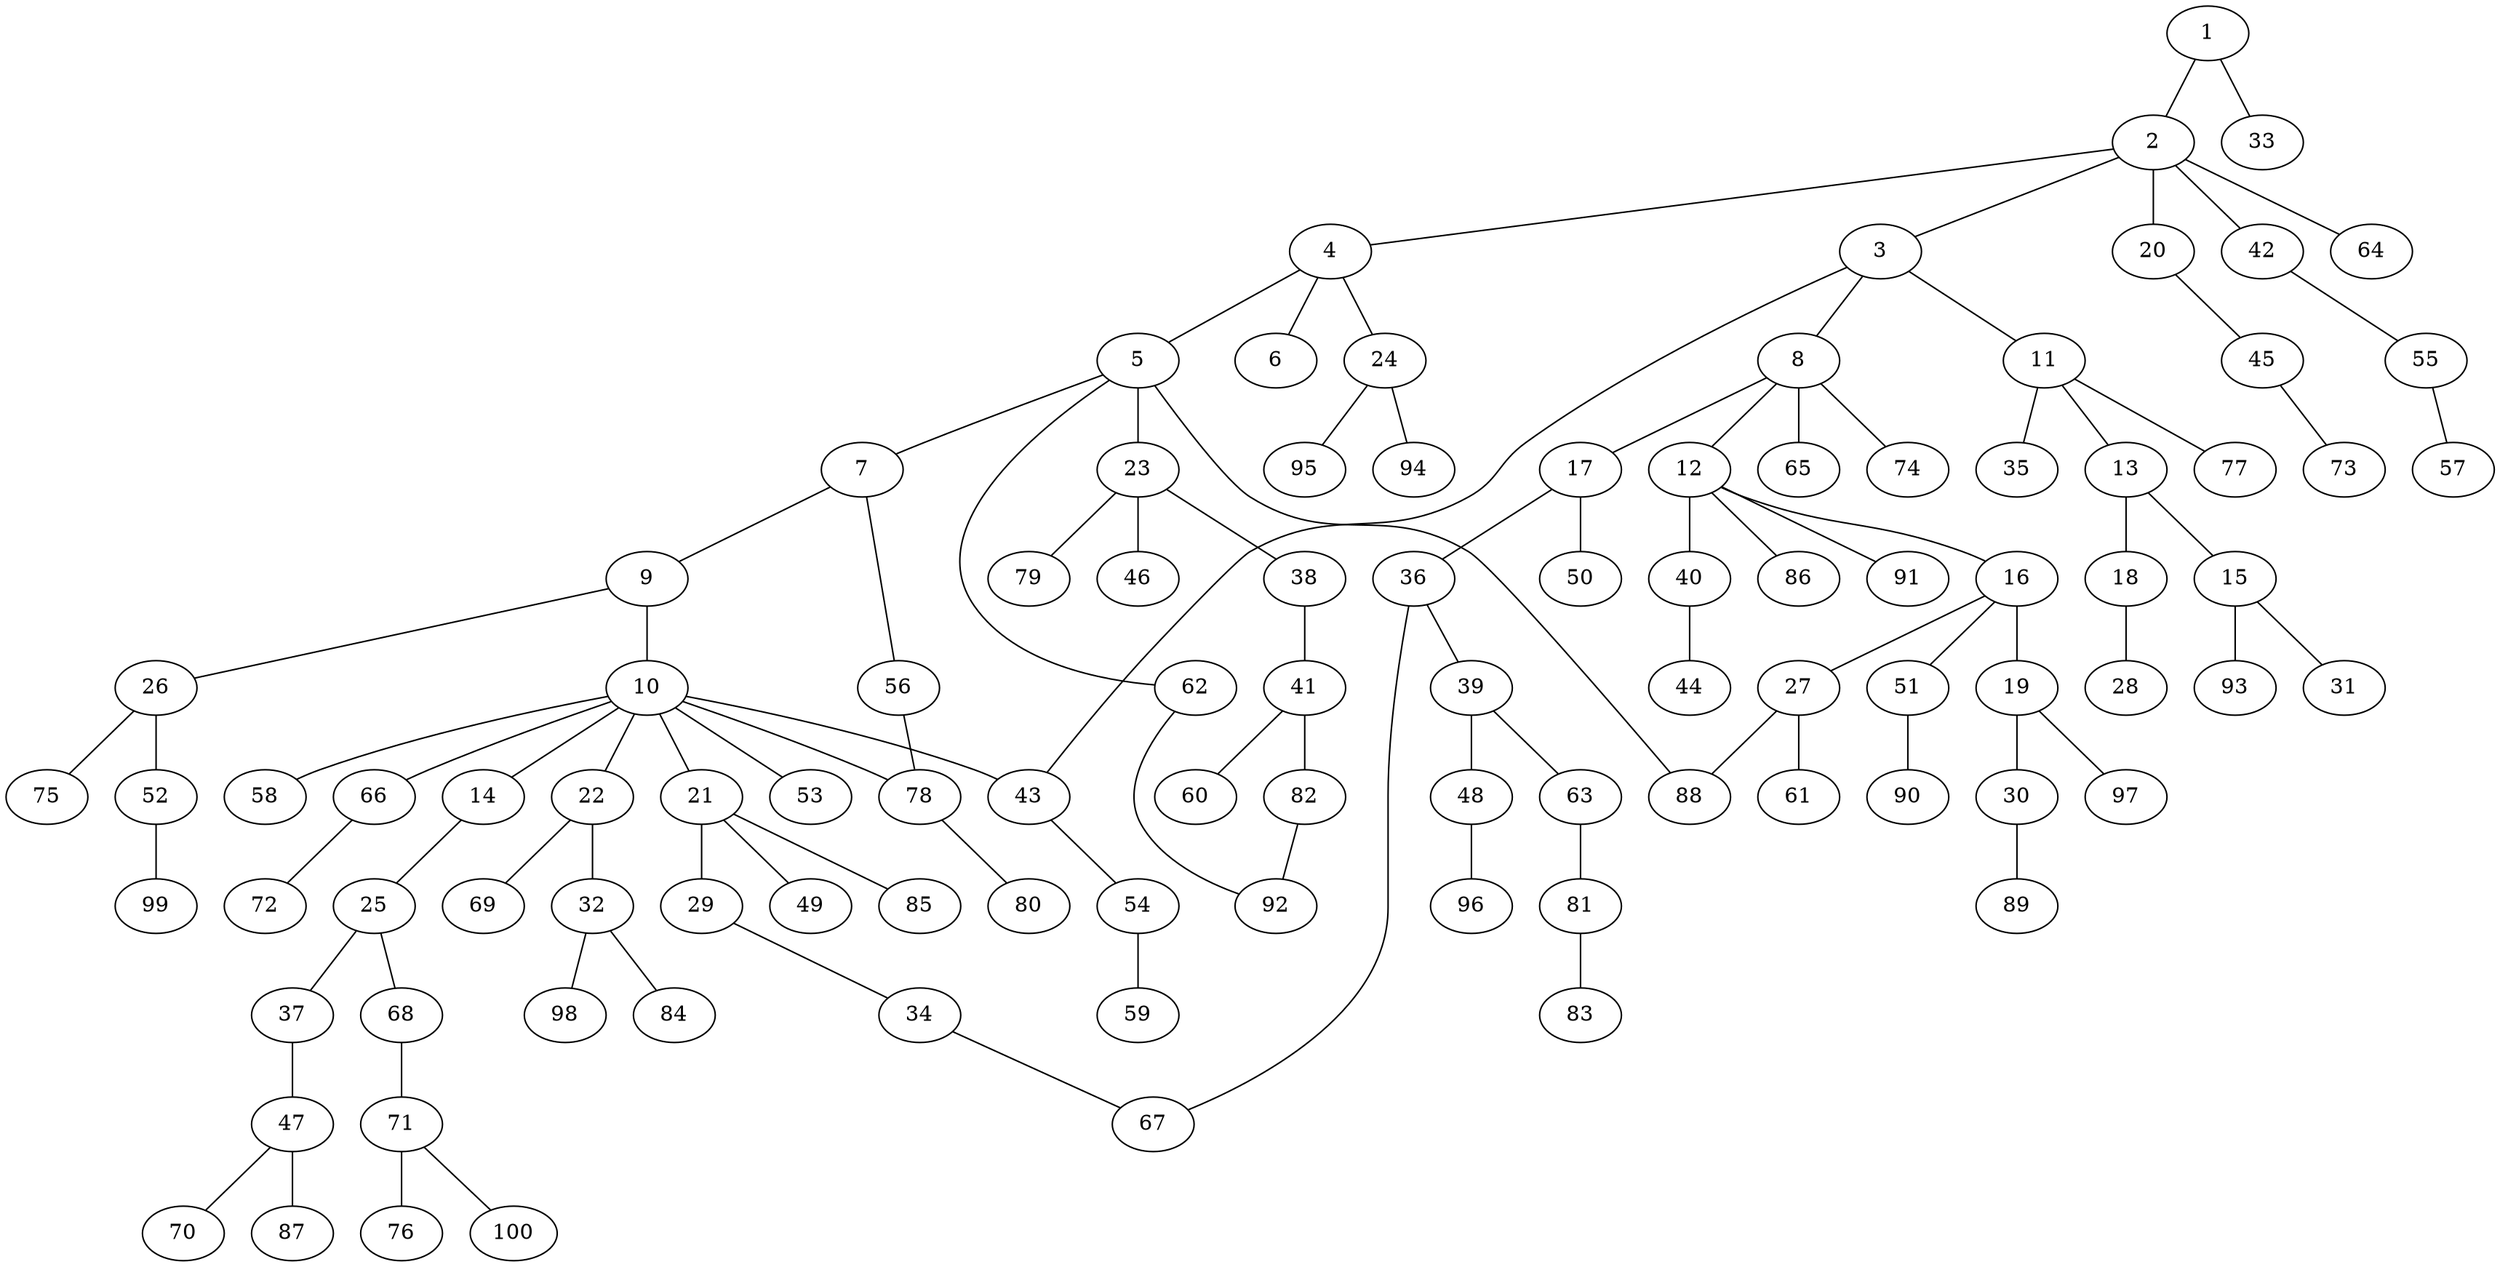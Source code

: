 graph graphname {1--2
1--33
2--3
2--4
2--20
2--42
2--64
3--8
3--11
3--43
4--5
4--6
4--24
5--7
5--23
5--62
5--88
7--9
7--56
8--12
8--17
8--65
8--74
9--10
9--26
10--14
10--21
10--22
10--43
10--53
10--58
10--66
10--78
11--13
11--35
11--77
12--16
12--40
12--86
12--91
13--15
13--18
14--25
15--31
15--93
16--19
16--27
16--51
17--36
17--50
18--28
19--30
19--97
20--45
21--29
21--49
21--85
22--32
22--69
23--38
23--46
23--79
24--94
24--95
25--37
25--68
26--52
26--75
27--61
27--88
29--34
30--89
32--84
32--98
34--67
36--39
36--67
37--47
38--41
39--48
39--63
40--44
41--60
41--82
42--55
43--54
45--73
47--70
47--87
48--96
51--90
52--99
54--59
55--57
56--78
62--92
63--81
66--72
68--71
71--76
71--100
78--80
81--83
82--92
}